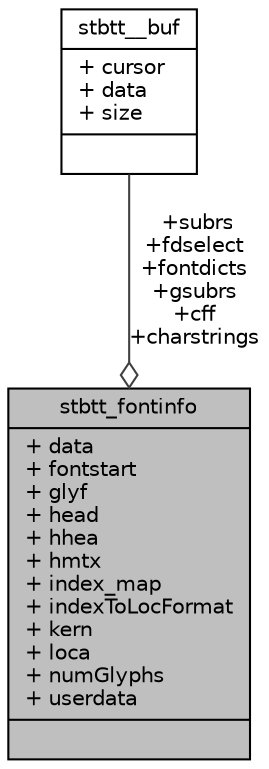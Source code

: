 digraph "stbtt_fontinfo"
{
  edge [fontname="Helvetica",fontsize="10",labelfontname="Helvetica",labelfontsize="10"];
  node [fontname="Helvetica",fontsize="10",shape=record];
  Node1 [label="{stbtt_fontinfo\n|+ data\l+ fontstart\l+ glyf\l+ head\l+ hhea\l+ hmtx\l+ index_map\l+ indexToLocFormat\l+ kern\l+ loca\l+ numGlyphs\l+ userdata\l|}",height=0.2,width=0.4,color="black", fillcolor="grey75", style="filled", fontcolor="black"];
  Node2 -> Node1 [color="grey25",fontsize="10",style="solid",label=" +subrs\n+fdselect\n+fontdicts\n+gsubrs\n+cff\n+charstrings" ,arrowhead="odiamond",fontname="Helvetica"];
  Node2 [label="{stbtt__buf\n|+ cursor\l+ data\l+ size\l|}",height=0.2,width=0.4,color="black", fillcolor="white", style="filled",URL="$dd/d25/structstbtt____buf.html"];
}
